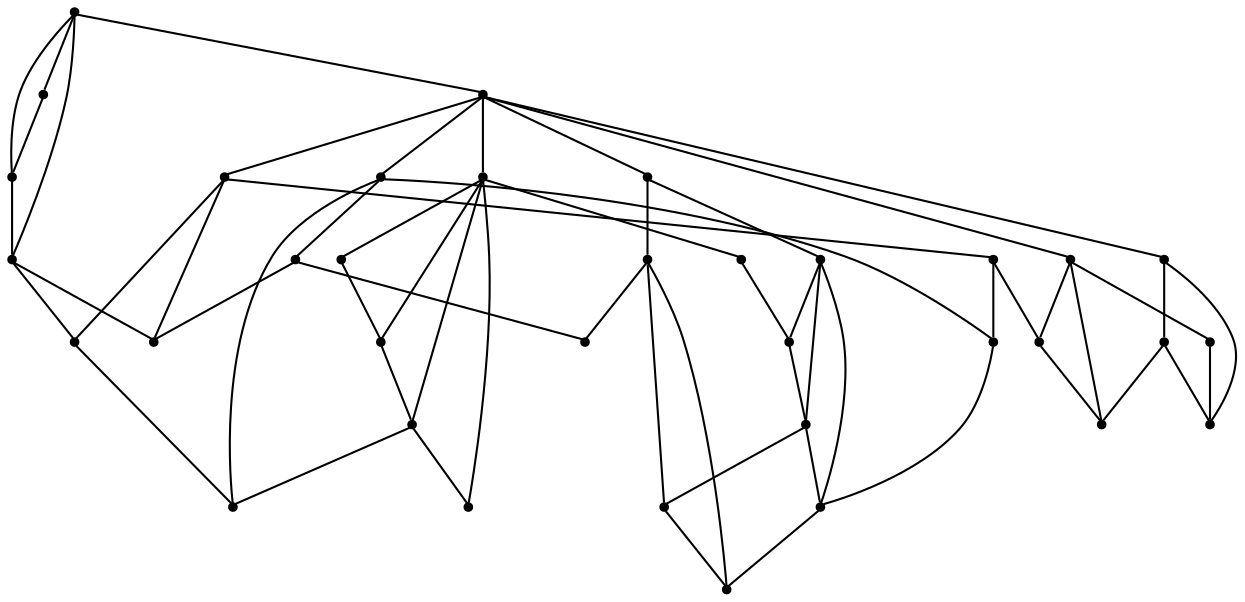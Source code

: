 graph {
  node [shape=point,comment="{\"directed\":false,\"doi\":\"10.1007/978-3-030-04414-5_2\",\"figure\":\"2 (2)\"}"]

  v0 [pos="1636.991006336893,399.19873239456547"]
  v1 [pos="1609.5814414476738,399.19873239456547"]
  v2 [pos="1582.1729257673464,399.19873239456547"]
  v3 [pos="1554.7675577136952,399.1987323945655"]
  v4 [pos="1462.858035158873,345.59918590086943"]
  v5 [pos="1435.4526671052217,345.59918590086943"]
  v6 [pos="1490.2686492569844,345.59918590086943"]
  v7 [pos="1398.9082444831924,345.59918590086943"]
  v8 [pos="1371.499728802865,345.59918590086943"]
  v9 [pos="1344.09226233143,345.59918590086943"]
  v10 [pos="1298.412059944534,400.41554544260225"]
  v11 [pos="1271.0056426819906,400.41554544260225"]
  v12 [pos="1243.5981762105553,400.41554544260225"]
  v13 [pos="1188.7820668819572,400.41554544260225"]
  v14 [pos="1161.3746004105221,400.41554544260225"]
  v15 [pos="1133.9660847301948,400.41554544260225"]
  v16 [pos="1088.286931552191,400.4155454426023"]
  v17 [pos="1060.8762697627662,400.41554544260225"]
  v18 [pos="1033.467754082439,400.41554544260225"]
  v19 [pos="996.9265108812945,400.41554544260225"]
  v20 [pos="960.3811344329996,400.4155454426023"]
  v21 [pos="923.8388420229631,400.41554544260225"]
  v22 [pos="896.4313755515278,400.41554544260225"]
  v23 [pos="869.021747073891,400.41554544260225"]
  v24 [pos="1582.3354577629823,453.4285834052471"]
  v25 [pos="1527.356943615584,399.19873239456547"]
  v26 [pos="1463.0205671545089,399.82575419971954"]
  v27 [pos="1417.3424631853968,454.6421137414525"]
  v28 [pos="1371.6601623807169,399.82575419971954"]
  v29 [pos="1271.1660444656336,454.6421137414524"]
  v30 [pos="1188.9424686656002,564.2730046803148"]
  v31 [pos="1161.5360514030572,454.6421137414525"]
  v32 [pos="978.8173879645705,454.6421137414525"]
  v33 [pos="896.5928583382718,454.6421137414524"]
  v34 [pos="1061.039882761503,454.6421137414524"]

  v0 -- v1 [id="-1",pos="1636.991006336893,399.19873239456547 1636.9273861249865,391.6028313096266 1630.7972083052377,385.4685954227609 1623.2252267026067,385.4685954227609 1615.6573147587085,385.4685954227609 1609.5188704446591,391.6028313096266 1609.5814414476738,399.19873239456547"]
  v33 -- v21 [id="-2",pos="896.5928583382718,454.6421137414524 923.8388420229631,400.41554544260225 923.8388420229631,400.41554544260225 923.8388420229631,400.41554544260225"]
  v33 -- v22 [id="-3",pos="896.5928583382718,454.6421137414524 896.4313755515278,400.41554544260225 896.4313755515278,400.41554544260225 896.4313755515278,400.41554544260225"]
  v32 -- v19 [id="-4",pos="978.8173879645705,454.6421137414525 996.9265108812945,400.41554544260225 996.9265108812945,400.41554544260225 996.9265108812945,400.41554544260225"]
  v32 -- v20 [id="-5",pos="978.8173879645705,454.6421137414525 960.3811344329996,400.4155454426023 960.3811344329996,400.4155454426023 960.3811344329996,400.4155454426023"]
  v34 -- v30 [id="-6",pos="1061.039882761503,454.6421137414524 1188.9424686656002,564.2730046803148 1188.9424686656002,564.2730046803148 1188.9424686656002,564.2730046803148"]
  v34 -- v17 [id="-7",pos="1061.039882761503,454.6421137414524 1060.8762697627662,400.41554544260225 1060.8762697627662,400.41554544260225 1060.8762697627662,400.41554544260225"]
  v34 -- v18 [id="-8",pos="1061.039882761503,454.6421137414524 1033.467754082439,400.41554544260225 1033.467754082439,400.41554544260225 1033.467754082439,400.41554544260225"]
  v34 -- v16 [id="-9",pos="1061.039882761503,454.6421137414524 1088.286931552191,400.4155454426023 1088.286931552191,400.4155454426023 1088.286931552191,400.4155454426023"]
  v31 -- v15 [id="-11",pos="1161.5360514030572,454.6421137414525 1133.9660847301948,400.41554544260225 1133.9660847301948,400.41554544260225 1133.9660847301948,400.41554544260225"]
  v31 -- v13 [id="-12",pos="1161.5360514030572,454.6421137414525 1188.7820668819572,400.41554544260225 1188.7820668819572,400.41554544260225 1188.7820668819572,400.41554544260225"]
  v31 -- v14 [id="-13",pos="1161.5360514030572,454.6421137414525 1161.3746004105221,400.41554544260225 1161.3746004105221,400.41554544260225 1161.3746004105221,400.41554544260225"]
  v30 -- v24 [id="-15",pos="1188.9424686656002,564.2730046803148 1582.3354577629823,453.4285834052471 1582.3354577629823,453.4285834052471 1582.3354577629823,453.4285834052471"]
  v30 -- v33 [id="-16",pos="1188.9424686656002,564.2730046803148 896.5928583382718,454.6421137414524 896.5928583382718,454.6421137414524 896.5928583382718,454.6421137414524"]
  v30 -- v27 [id="-17",pos="1188.9424686656002,564.2730046803148 1417.3424631853968,454.6421137414525 1417.3424631853968,454.6421137414525 1417.3424631853968,454.6421137414525"]
  v30 -- v32 [id="-18",pos="1188.9424686656002,564.2730046803148 978.8173879645705,454.6421137414525 978.8173879645705,454.6421137414525 978.8173879645705,454.6421137414525"]
  v30 -- v31 [id="-20",pos="1188.9424686656002,564.2730046803148 1161.5360514030572,454.6421137414525 1161.5360514030572,454.6421137414525 1161.5360514030572,454.6421137414525"]
  v30 -- v29 [id="-21",pos="1188.9424686656002,564.2730046803148 1271.1660444656336,454.6421137414524 1271.1660444656336,454.6421137414524 1271.1660444656336,454.6421137414524"]
  v12 -- v7 [id="-22",pos="1243.5981762105553,400.41554544260225 1247.5237435887177,333.9233111745643 1247.5237435887177,333.9233111745643 1247.5237435887177,333.9233111745643 1255.7375866795912,291.8172939056643 1295.5688628182163,264.65914072890746 1336.887980754137,272.47698651715643 1372.2061325350712,279.1654522601408 1398.039435932186,309.6365849841263 1398.9082444831924,345.59918590086943"]
  v29 -- v10 [id="-24",pos="1271.1660444656336,454.6421137414524 1298.412059944534,400.41554544260225 1298.412059944534,400.41554544260225 1298.412059944534,400.41554544260225"]
  v11 -- v6 [id="-25",pos="1271.0056426819906,400.41554544260225 1280.0830482794106,318.1709998692777 1280.0830482794106,318.1709998692777 1280.0830482794106,318.1709998692777 1296.6606759500894,261.3210440645189 1356.191008007348,228.67457823155883 1413.041724142817,245.26033271309007 1457.8613844730073,258.3331245246882 1489.0704527023029,298.90572589405804 1490.2686492569844,345.59918590086943"]
  v28 -- v7 [id="-27",pos="1371.6601623807169,399.82575419971954 1398.9082444831924,345.59918590086943 1398.9082444831924,345.59918590086943 1398.9082444831924,345.59918590086943"]
  v28 -- v9 [id="-28",pos="1371.6601623807169,399.82575419971954 1344.09226233143,345.59918590086943 1344.09226233143,345.59918590086943 1344.09226233143,345.59918590086943"]
  v28 -- v8 [id="-29",pos="1371.6601623807169,399.82575419971954 1371.499728802865,345.59918590086943 1371.499728802865,345.59918590086943 1371.499728802865,345.59918590086943"]
  v27 -- v28 [id="-30",pos="1417.3424631853968,454.6421137414525 1371.6601623807169,399.82575419971954 1371.6601623807169,399.82575419971954 1371.6601623807169,399.82575419971954"]
  v27 -- v26 [id="-31",pos="1417.3424631853968,454.6421137414525 1463.0205671545089,399.82575419971954 1463.0205671545089,399.82575419971954 1463.0205671545089,399.82575419971954"]
  v26 -- v5 [id="-32",pos="1463.0205671545089,399.82575419971954 1435.4526671052217,345.59918590086943 1435.4526671052217,345.59918590086943 1435.4526671052217,345.59918590086943"]
  v26 -- v6 [id="-33",pos="1463.0205671545089,399.82575419971954 1490.2686492569844,345.59918590086943 1490.2686492569844,345.59918590086943 1490.2686492569844,345.59918590086943"]
  v26 -- v4 [id="-34",pos="1463.0205671545089,399.82575419971954 1462.858035158873,345.59918590086943 1462.858035158873,345.59918590086943 1462.858035158873,345.59918590086943"]
  v25 -- v8 [id="-35",pos="1527.356943615584,399.19873239456547 1522.8217858711605,335.8361227184877 1522.8217858711605,335.8361227184877 1522.8217858711605,335.8361227184877 1517.8209383497267,298.49316929624956 1485.9616149610524,270.42653952995977 1448.1265064307997,270.1181394838176 1406.1156736871612,269.7806162992973 1371.780980374343,303.5605635801973 1371.499728802865,345.59918590086943"]
  v24 -- v25 [id="-36",pos="1582.3354577629823,453.4285834052471 1527.356943615584,399.19873239456547 1527.356943615584,399.19873239456547 1527.356943615584,399.19873239456547"]
  v24 -- v1 [id="-37",pos="1582.3354577629823,453.4285834052471 1609.5814414476738,399.19873239456547 1609.5814414476738,399.19873239456547 1609.5814414476738,399.19873239456547"]
  v24 -- v0 [id="-38",pos="1582.3354577629823,453.4285834052471 1636.991006336893,399.19873239456547 1636.991006336893,399.19873239456547 1636.991006336893,399.19873239456547"]
  v0 -- v10 [id="-39",pos="1636.991006336893,399.19873239456547 1636.9273861249865,344.3623665921074 1636.9273861249865,344.3623665921074 1636.9273861249865,344.3623665921074 1636.3857399830356,273.07273910113724 1588.5280794089103,209.26337062625737 1518.9211451527358,188.96454317681162 1432.4239825644795,163.73163292728145 1341.8513111091293,213.40146336910288 1316.6264216925479,299.8975022898685 1298.412059944534,400.41554544260225 1298.412059944534,400.41554544260225 1298.412059944534,400.41554544260225"]
  v23 -- v22 [id="-40",pos="869.021747073891,400.41554544260225 868.9634523919664,392.82380934797726 875.0977634588654,386.6854084707977 882.665611814346,386.6854084707977 890.2376570053946,386.6854084707977 896.3719680722936,392.82380934797726 896.4313755515278,400.41554544260225"]
  v21 -- v20 [id="-41",pos="923.8388420229631,400.41554544260225 923.780483752621,390.30262307385465 931.9568096770528,382.1180673750691 942.0500720414055,382.1180673750691 952.1391375701903,382.1180673750691 960.3237935773406,390.30262307385465 960.3811344329996,400.4155454426023"]
  v19 -- v22 [id="-42",pos="996.9265108812945,400.41554544260225 996.8672305788956,372.6415380396818 974.3678043332641,350.1423875393781 946.6175644962283,350.1423875393781 918.8672610707747,350.1423875393781 896.3720316607114,372.6415380396818 896.4313755515278,400.41554544260225"]
  v19 -- v20 [id="-43",pos="996.9265108812945,400.41554544260225 996.8671669904779,390.3024641047587 988.6867078188957,382.11790840597314 978.5934454545429,382.11790840597314 968.5043163373405,382.11790840597314 960.3238571657582,390.3024641047587 960.3811344329996,400.4155454426023"]
  v18 -- v17 [id="-44",pos="1033.467754082439,400.41554544260225 1033.4104768151976,392.82380934797726 1039.5447878820967,386.6854084707977 1047.1126362375771,386.6854084707977 1054.6846814286257,386.6854084707977 1060.8189924955248,392.82380934797726 1060.8762697627662,400.41554544260225"]
  v17 -- v13 [id="-45",pos="1060.8762697627662,400.41554544260225 1060.8189924955248,365.0695538552285 1089.4485329724873,336.4361674680591 1124.7708815889894,336.4361674680591 1160.0890333699235,336.4361674680591 1188.7226435056186,365.0695538552285 1188.7820668819572,400.41554544260225"]
  v17 -- v14 [id="-46",pos="1060.8762697627662,400.41554544260225 1060.8189924955248,372.6415062458626 1083.3183551527386,350.1423557455589 1111.0645253310418,350.1423557455589 1138.8147651680777,350.1423557455589 1161.3141278252913,372.6415062458626 1161.3746004105221,400.41554544260225"]
  v16 -- v18 [id="-47",pos="1088.286931552191,400.4155454426023 1088.2234385171196,385.25583118474196 1075.954689206486,372.9831944206967 1060.8189924955248,372.9831944206967 1045.6832957845636,372.9831944206967 1033.4104768151976,385.25583118474196 1033.467754082439,400.41554544260225"]
  v15 -- v12 [id="-48",pos="1133.9660847301948,400.41554544260225 1133.9056121449642,370.1161231876069 1158.4470532481282,345.57917964014416 1188.722770682454,345.57917964014416 1218.9942912812119,345.57917964014416 1243.5356052075406,370.1161231876069 1243.5981762105553,400.41554544260225"]
  v13 -- v10 [id="-49",pos="1188.7820668819572,400.41554544260225 1188.7226435056186,370.1161231876069 1213.2598877732148,345.57917964014416 1243.5356052075406,345.57917964014416 1273.8113226418664,345.57917964014416 1298.3526365681953,370.1161231876069 1298.412059944534,400.41554544260225"]
  v11 -- v14 [id="-50",pos="1271.0056426819906,400.41554544260225 1270.944120887868,370.1161231876069 1246.4068766202718,345.57917964014416 1216.1312863627813,345.57917964014416 1185.8555689284556,345.57917964014416 1161.3141278252913,370.1161231876069 1161.3746004105221,400.41554544260225"]
  v29 -- v11 [id="-51",pos="1271.1660444656336,454.6421137414524 1271.0056426819906,400.41554544260225 1271.0056426819906,400.41554544260225 1271.0056426819906,400.41554544260225"]
  v15 -- v23 [id="-52",pos="1133.9660847301948,400.41554544260225 1133.9056121449642,327.22648365713286 1074.596186250788,267.9219496294543 1001.4345322684652,267.9219496294543 928.2728782861425,267.9219496294543 868.9634523919664,327.22648365713286 869.021747073891,400.41554544260225"]
  v29 -- v12 [id="-53",pos="1271.1660444656336,454.6421137414524 1243.5981762105553,400.41554544260225 1243.5981762105553,400.41554544260225 1243.5981762105553,400.41554544260225"]
  v9 -- v7 [id="-54",pos="1344.09226233143,345.59918590086943 1344.030740537307,330.439630612105 1356.3077563422414,318.1711588383737 1371.4392562176345,318.1711588383737 1386.5749529285956,318.1711588383737 1398.85196873353,330.439630612105 1398.9082444831924,345.59918590086943"]
  v9 -- v4 [id="-55",pos="1344.09226233143,345.59918590086943 1344.030740537307,312.78267877442687 1370.6183297451546,286.19544720886347 1403.4152007643668,286.19544720886347 1436.212071783579,286.19544720886347 1462.7996609914264,312.78267877442687 1462.858035158873,345.59918590086943"]
  v24 -- v3 [id="-56",pos="1582.3354577629823,453.4285834052471 1554.7675577136952,399.1987323945655 1554.7675577136952,399.1987323945655 1554.7675577136952,399.1987323945655"]
  v7 -- v5 [id="-57",pos="1398.9082444831924,345.59918590086943 1398.85196873353,335.48193957271195 1407.0282946579616,327.30154886424026 1417.1173601867465,327.30154886424026 1427.2106225510993,327.30154886424026 1435.391145311099,335.48193957271195 1435.4526671052217,345.59918590086943"]
  v8 -- v9 [id="-58",pos="1371.499728802865,345.59918590086943 1371.4392562176345,338.01161479655826 1365.3050087391532,331.8732139193787 1357.737096795255,331.8732139193787 1350.1691848513565,331.8732139193787 1344.030740537307,338.01161479655826 1344.09226233143,345.59918590086943"]
  v24 -- v2 [id="-60",pos="1582.3354577629823,453.4285834052471 1582.1729257673464,399.19873239456547 1582.1729257673464,399.19873239456547 1582.1729257673464,399.19873239456547"]
  v4 -- v5 [id="-61",pos="1462.858035158873,345.59918590086943 1462.7996609914264,338.01161479655826 1456.665413512945,331.8732139193787 1449.0975015690467,331.8732139193787 1441.5295896251484,331.8732139193787 1435.391145311099,338.01161479655826 1435.4526671052217,345.59918590086943"]
  v3 -- v2 [id="-62",pos="1554.7675577136952,399.1987323945655 1554.7060359195725,391.6028313096266 1560.8402833980538,385.4685954227609 1568.4081953419523,385.4685954227609 1575.9761072858505,385.4685954227609 1582.1145515998999,391.6028313096266 1582.1729257673464,399.19873239456547"]
  v2 -- v0 [id="-63",pos="1582.1729257673464,399.19873239456547 1582.1145515998999,384.0350757031256 1594.383173733698,371.7624071452612 1609.5188704446591,371.7624071452612 1624.6588911680237,371.7624071452612 1636.9273861249865,384.0350757031256 1636.991006336893,399.19873239456547"]
  v33 -- v23 [id="-64",pos="896.5928583382718,454.6421137414524 869.021747073891,400.41554544260225 869.021747073891,400.41554544260225 869.021747073891,400.41554544260225"]
}